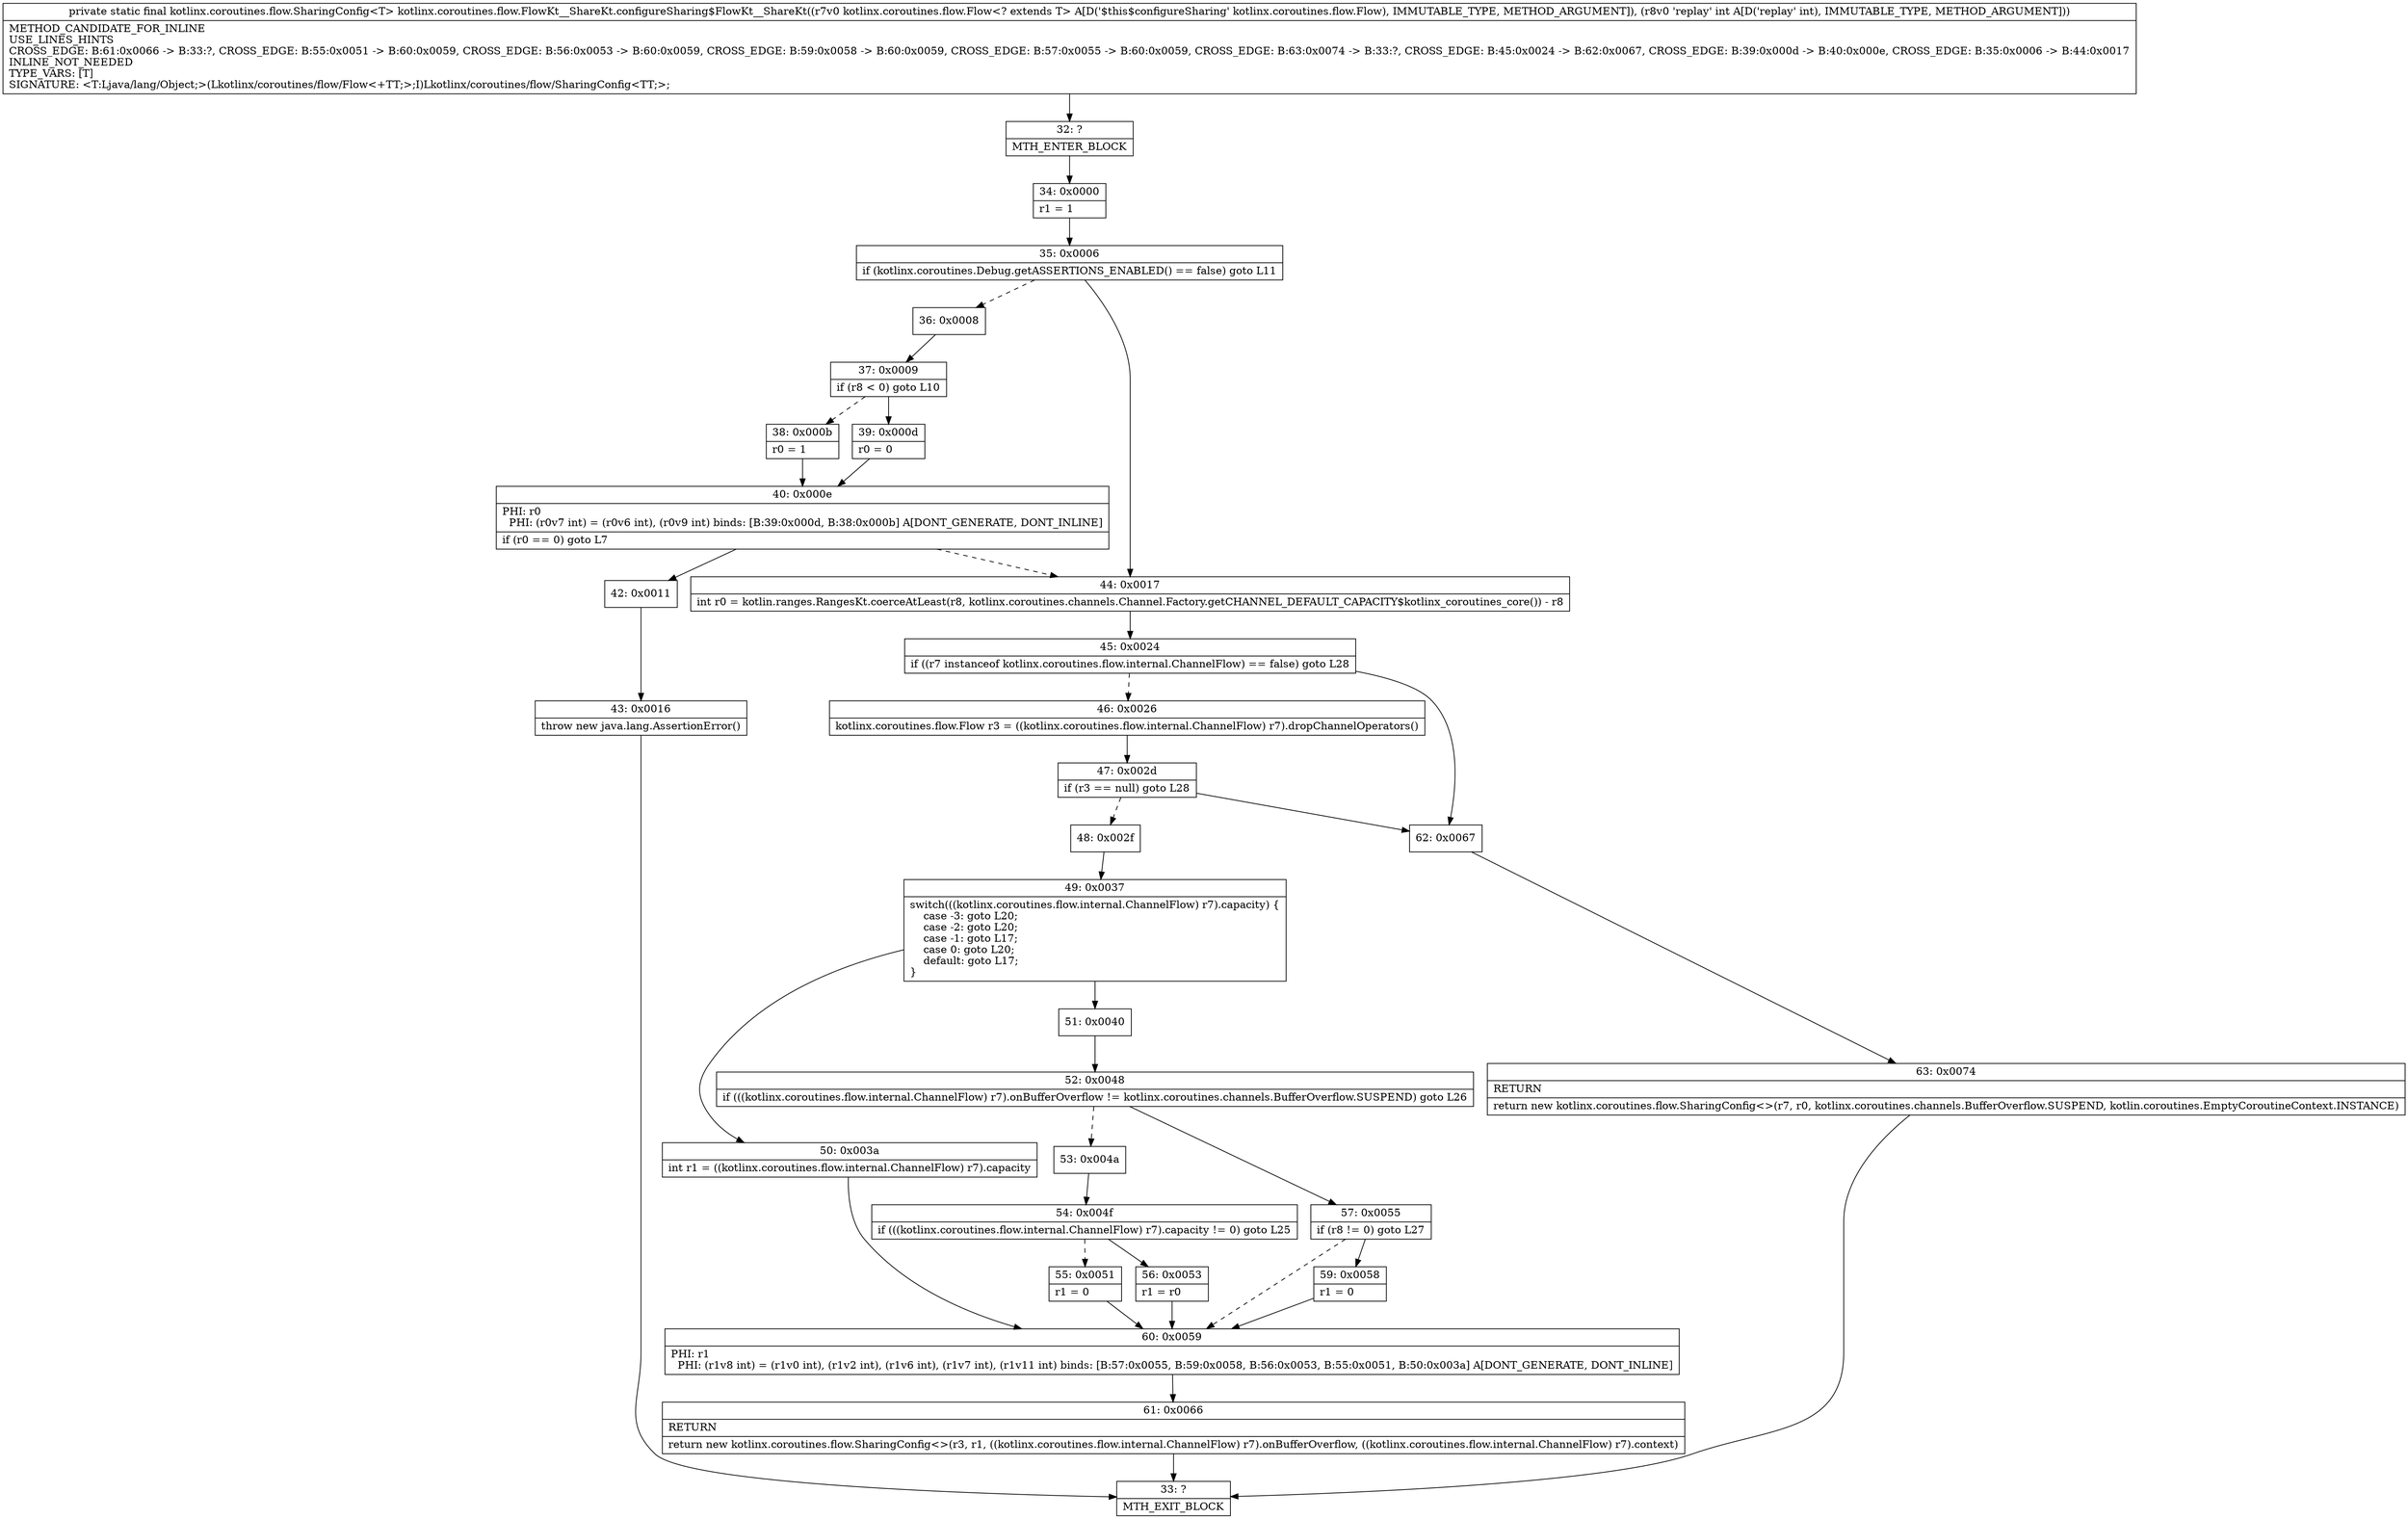 digraph "CFG forkotlinx.coroutines.flow.FlowKt__ShareKt.configureSharing$FlowKt__ShareKt(Lkotlinx\/coroutines\/flow\/Flow;I)Lkotlinx\/coroutines\/flow\/SharingConfig;" {
Node_32 [shape=record,label="{32\:\ ?|MTH_ENTER_BLOCK\l}"];
Node_34 [shape=record,label="{34\:\ 0x0000|r1 = 1\l}"];
Node_35 [shape=record,label="{35\:\ 0x0006|if (kotlinx.coroutines.Debug.getASSERTIONS_ENABLED() == false) goto L11\l}"];
Node_36 [shape=record,label="{36\:\ 0x0008}"];
Node_37 [shape=record,label="{37\:\ 0x0009|if (r8 \< 0) goto L10\l}"];
Node_38 [shape=record,label="{38\:\ 0x000b|r0 = 1\l}"];
Node_40 [shape=record,label="{40\:\ 0x000e|PHI: r0 \l  PHI: (r0v7 int) = (r0v6 int), (r0v9 int) binds: [B:39:0x000d, B:38:0x000b] A[DONT_GENERATE, DONT_INLINE]\l|if (r0 == 0) goto L7\l}"];
Node_42 [shape=record,label="{42\:\ 0x0011}"];
Node_43 [shape=record,label="{43\:\ 0x0016|throw new java.lang.AssertionError()\l}"];
Node_33 [shape=record,label="{33\:\ ?|MTH_EXIT_BLOCK\l}"];
Node_39 [shape=record,label="{39\:\ 0x000d|r0 = 0\l}"];
Node_44 [shape=record,label="{44\:\ 0x0017|int r0 = kotlin.ranges.RangesKt.coerceAtLeast(r8, kotlinx.coroutines.channels.Channel.Factory.getCHANNEL_DEFAULT_CAPACITY$kotlinx_coroutines_core()) \- r8\l}"];
Node_45 [shape=record,label="{45\:\ 0x0024|if ((r7 instanceof kotlinx.coroutines.flow.internal.ChannelFlow) == false) goto L28\l}"];
Node_46 [shape=record,label="{46\:\ 0x0026|kotlinx.coroutines.flow.Flow r3 = ((kotlinx.coroutines.flow.internal.ChannelFlow) r7).dropChannelOperators()\l}"];
Node_47 [shape=record,label="{47\:\ 0x002d|if (r3 == null) goto L28\l}"];
Node_48 [shape=record,label="{48\:\ 0x002f}"];
Node_49 [shape=record,label="{49\:\ 0x0037|switch(((kotlinx.coroutines.flow.internal.ChannelFlow) r7).capacity) \{\l    case \-3: goto L20;\l    case \-2: goto L20;\l    case \-1: goto L17;\l    case 0: goto L20;\l    default: goto L17;\l\}\l}"];
Node_50 [shape=record,label="{50\:\ 0x003a|int r1 = ((kotlinx.coroutines.flow.internal.ChannelFlow) r7).capacity\l}"];
Node_60 [shape=record,label="{60\:\ 0x0059|PHI: r1 \l  PHI: (r1v8 int) = (r1v0 int), (r1v2 int), (r1v6 int), (r1v7 int), (r1v11 int) binds: [B:57:0x0055, B:59:0x0058, B:56:0x0053, B:55:0x0051, B:50:0x003a] A[DONT_GENERATE, DONT_INLINE]\l}"];
Node_61 [shape=record,label="{61\:\ 0x0066|RETURN\l|return new kotlinx.coroutines.flow.SharingConfig\<\>(r3, r1, ((kotlinx.coroutines.flow.internal.ChannelFlow) r7).onBufferOverflow, ((kotlinx.coroutines.flow.internal.ChannelFlow) r7).context)\l}"];
Node_51 [shape=record,label="{51\:\ 0x0040}"];
Node_52 [shape=record,label="{52\:\ 0x0048|if (((kotlinx.coroutines.flow.internal.ChannelFlow) r7).onBufferOverflow != kotlinx.coroutines.channels.BufferOverflow.SUSPEND) goto L26\l}"];
Node_53 [shape=record,label="{53\:\ 0x004a}"];
Node_54 [shape=record,label="{54\:\ 0x004f|if (((kotlinx.coroutines.flow.internal.ChannelFlow) r7).capacity != 0) goto L25\l}"];
Node_55 [shape=record,label="{55\:\ 0x0051|r1 = 0\l}"];
Node_56 [shape=record,label="{56\:\ 0x0053|r1 = r0\l}"];
Node_57 [shape=record,label="{57\:\ 0x0055|if (r8 != 0) goto L27\l}"];
Node_59 [shape=record,label="{59\:\ 0x0058|r1 = 0\l}"];
Node_62 [shape=record,label="{62\:\ 0x0067}"];
Node_63 [shape=record,label="{63\:\ 0x0074|RETURN\l|return new kotlinx.coroutines.flow.SharingConfig\<\>(r7, r0, kotlinx.coroutines.channels.BufferOverflow.SUSPEND, kotlin.coroutines.EmptyCoroutineContext.INSTANCE)\l}"];
MethodNode[shape=record,label="{private static final kotlinx.coroutines.flow.SharingConfig\<T\> kotlinx.coroutines.flow.FlowKt__ShareKt.configureSharing$FlowKt__ShareKt((r7v0 kotlinx.coroutines.flow.Flow\<? extends T\> A[D('$this$configureSharing' kotlinx.coroutines.flow.Flow), IMMUTABLE_TYPE, METHOD_ARGUMENT]), (r8v0 'replay' int A[D('replay' int), IMMUTABLE_TYPE, METHOD_ARGUMENT]))  | METHOD_CANDIDATE_FOR_INLINE\lUSE_LINES_HINTS\lCROSS_EDGE: B:61:0x0066 \-\> B:33:?, CROSS_EDGE: B:55:0x0051 \-\> B:60:0x0059, CROSS_EDGE: B:56:0x0053 \-\> B:60:0x0059, CROSS_EDGE: B:59:0x0058 \-\> B:60:0x0059, CROSS_EDGE: B:57:0x0055 \-\> B:60:0x0059, CROSS_EDGE: B:63:0x0074 \-\> B:33:?, CROSS_EDGE: B:45:0x0024 \-\> B:62:0x0067, CROSS_EDGE: B:39:0x000d \-\> B:40:0x000e, CROSS_EDGE: B:35:0x0006 \-\> B:44:0x0017\lINLINE_NOT_NEEDED\lTYPE_VARS: [T]\lSIGNATURE: \<T:Ljava\/lang\/Object;\>(Lkotlinx\/coroutines\/flow\/Flow\<+TT;\>;I)Lkotlinx\/coroutines\/flow\/SharingConfig\<TT;\>;\l}"];
MethodNode -> Node_32;Node_32 -> Node_34;
Node_34 -> Node_35;
Node_35 -> Node_36[style=dashed];
Node_35 -> Node_44;
Node_36 -> Node_37;
Node_37 -> Node_38[style=dashed];
Node_37 -> Node_39;
Node_38 -> Node_40;
Node_40 -> Node_42;
Node_40 -> Node_44[style=dashed];
Node_42 -> Node_43;
Node_43 -> Node_33;
Node_39 -> Node_40;
Node_44 -> Node_45;
Node_45 -> Node_46[style=dashed];
Node_45 -> Node_62;
Node_46 -> Node_47;
Node_47 -> Node_48[style=dashed];
Node_47 -> Node_62;
Node_48 -> Node_49;
Node_49 -> Node_50;
Node_49 -> Node_51;
Node_50 -> Node_60;
Node_60 -> Node_61;
Node_61 -> Node_33;
Node_51 -> Node_52;
Node_52 -> Node_53[style=dashed];
Node_52 -> Node_57;
Node_53 -> Node_54;
Node_54 -> Node_55[style=dashed];
Node_54 -> Node_56;
Node_55 -> Node_60;
Node_56 -> Node_60;
Node_57 -> Node_59;
Node_57 -> Node_60[style=dashed];
Node_59 -> Node_60;
Node_62 -> Node_63;
Node_63 -> Node_33;
}

